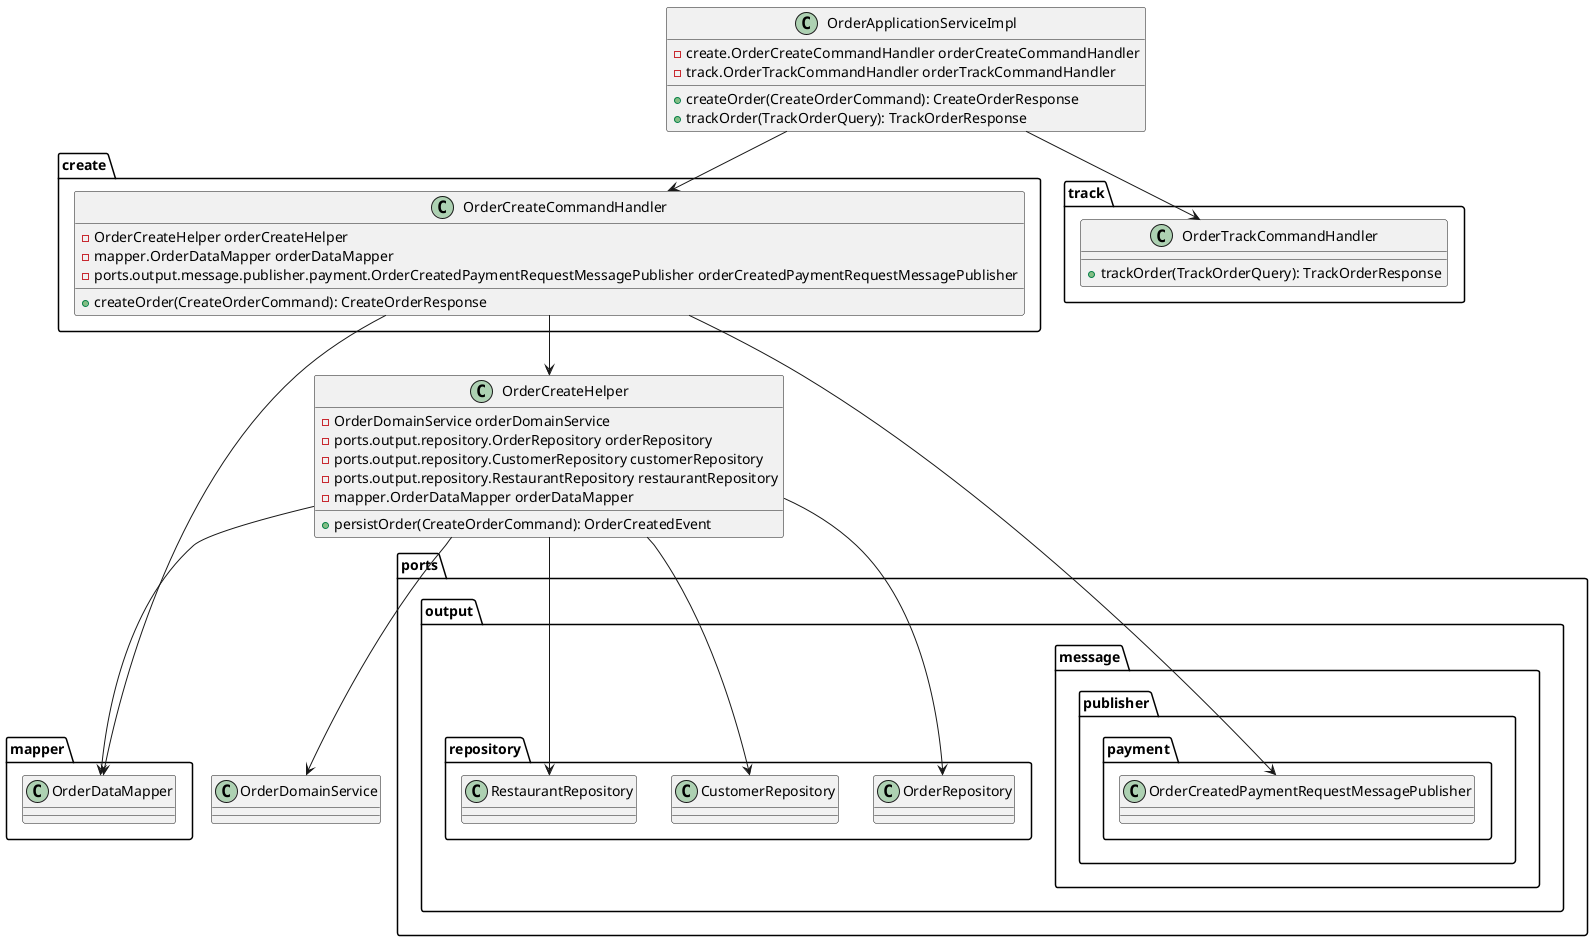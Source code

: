 @startuml
!define OrderApplicationServiceImpl OrderApplicationServiceImpl
!define OrderCreateCommandHandler create.OrderCreateCommandHandler
!define OrderTrackCommandHandler track.OrderTrackCommandHandler
!define OrderCreateHelper OrderCreateHelper
!define OrderDataMapper mapper.OrderDataMapper
!define OrderCreatedPaymentRequestMessagePublisher ports.output.message.publisher.payment.OrderCreatedPaymentRequestMessagePublisher
!define OrderRepository ports.output.repository.OrderRepository
!define CustomerRepository ports.output.repository.CustomerRepository
!define RestaurantRepository ports.output.repository.RestaurantRepository
!define OrderDomainService OrderDomainService

class OrderApplicationServiceImpl {
    - OrderCreateCommandHandler orderCreateCommandHandler
    - OrderTrackCommandHandler orderTrackCommandHandler
    + createOrder(CreateOrderCommand): CreateOrderResponse
    + trackOrder(TrackOrderQuery): TrackOrderResponse
}

class OrderCreateCommandHandler {
    - OrderCreateHelper orderCreateHelper
    - OrderDataMapper orderDataMapper
    - OrderCreatedPaymentRequestMessagePublisher orderCreatedPaymentRequestMessagePublisher
    + createOrder(CreateOrderCommand): CreateOrderResponse
}

class OrderTrackCommandHandler {
    + trackOrder(TrackOrderQuery): TrackOrderResponse
}

class OrderCreateHelper {
    - OrderDomainService orderDomainService
    - OrderRepository orderRepository
    - CustomerRepository customerRepository
    - RestaurantRepository restaurantRepository
    - OrderDataMapper orderDataMapper
    + persistOrder(CreateOrderCommand): OrderCreatedEvent
}

OrderApplicationServiceImpl --> OrderCreateCommandHandler
OrderApplicationServiceImpl --> OrderTrackCommandHandler
OrderCreateCommandHandler --> OrderCreateHelper
OrderCreateCommandHandler --> OrderDataMapper
OrderCreateCommandHandler --> OrderCreatedPaymentRequestMessagePublisher
OrderCreateHelper --> OrderDomainService
OrderCreateHelper --> OrderRepository
OrderCreateHelper --> CustomerRepository
OrderCreateHelper --> RestaurantRepository
OrderCreateHelper --> OrderDataMapper

@enduml